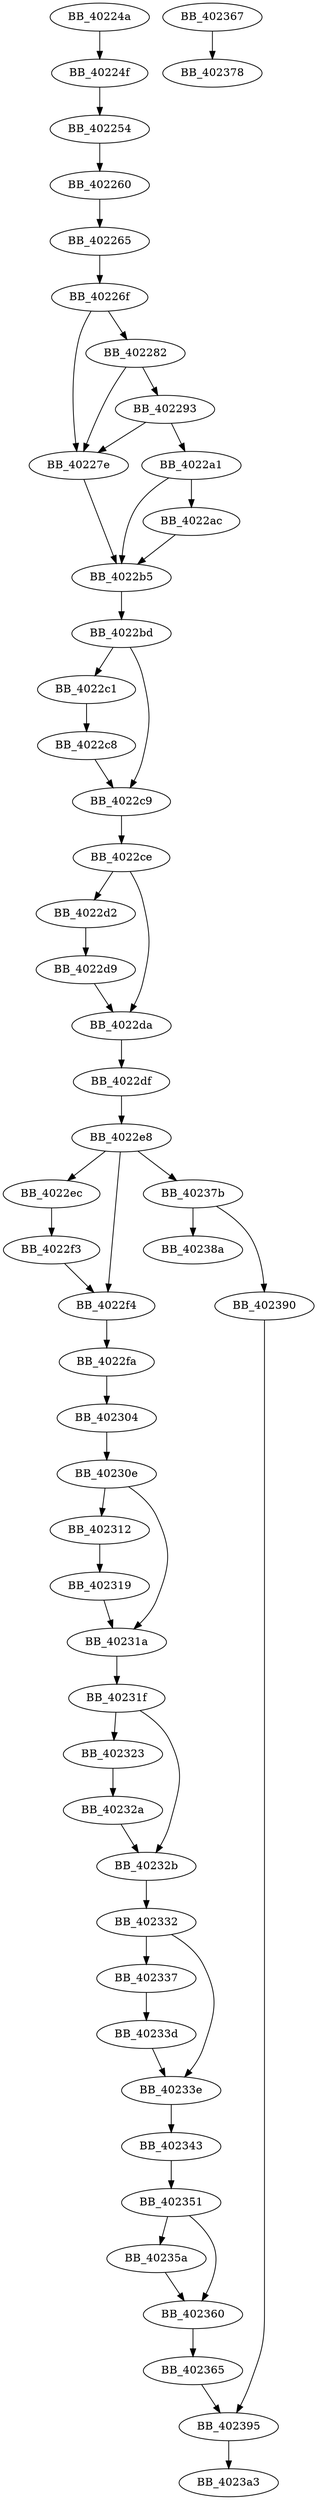 DiGraph start{
BB_40224a->BB_40224f
BB_40224f->BB_402254
BB_402254->BB_402260
BB_402260->BB_402265
BB_402265->BB_40226f
BB_40226f->BB_40227e
BB_40226f->BB_402282
BB_40227e->BB_4022b5
BB_402282->BB_40227e
BB_402282->BB_402293
BB_402293->BB_40227e
BB_402293->BB_4022a1
BB_4022a1->BB_4022ac
BB_4022a1->BB_4022b5
BB_4022ac->BB_4022b5
BB_4022b5->BB_4022bd
BB_4022bd->BB_4022c1
BB_4022bd->BB_4022c9
BB_4022c1->BB_4022c8
BB_4022c8->BB_4022c9
BB_4022c9->BB_4022ce
BB_4022ce->BB_4022d2
BB_4022ce->BB_4022da
BB_4022d2->BB_4022d9
BB_4022d9->BB_4022da
BB_4022da->BB_4022df
BB_4022df->BB_4022e8
BB_4022e8->BB_4022ec
BB_4022e8->BB_4022f4
BB_4022e8->BB_40237b
BB_4022ec->BB_4022f3
BB_4022f3->BB_4022f4
BB_4022f4->BB_4022fa
BB_4022fa->BB_402304
BB_402304->BB_40230e
BB_40230e->BB_402312
BB_40230e->BB_40231a
BB_402312->BB_402319
BB_402319->BB_40231a
BB_40231a->BB_40231f
BB_40231f->BB_402323
BB_40231f->BB_40232b
BB_402323->BB_40232a
BB_40232a->BB_40232b
BB_40232b->BB_402332
BB_402332->BB_402337
BB_402332->BB_40233e
BB_402337->BB_40233d
BB_40233d->BB_40233e
BB_40233e->BB_402343
BB_402343->BB_402351
BB_402351->BB_40235a
BB_402351->BB_402360
BB_40235a->BB_402360
BB_402360->BB_402365
BB_402365->BB_402395
BB_402367->BB_402378
BB_40237b->BB_40238a
BB_40237b->BB_402390
BB_402390->BB_402395
BB_402395->BB_4023a3
}
